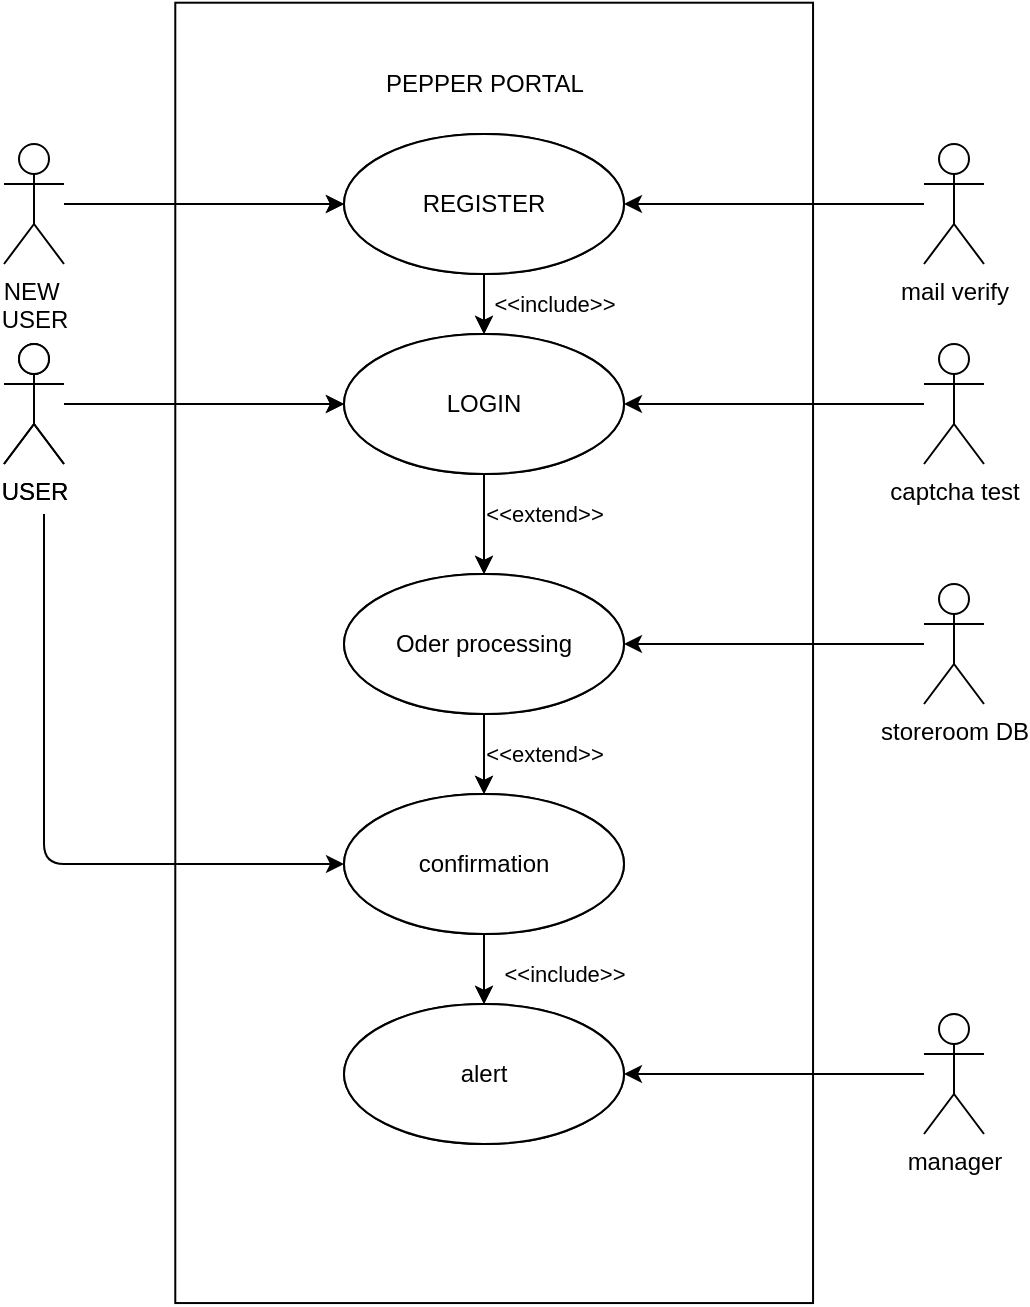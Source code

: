 <mxfile>
    <diagram id="vSFggznAbJeWguTk73ND" name="Page-1">
        <mxGraphModel dx="1256" dy="632" grid="1" gridSize="10" guides="1" tooltips="1" connect="1" arrows="1" fold="1" page="1" pageScale="1" pageWidth="850" pageHeight="1100" math="0" shadow="0">
            <root>
                <mxCell id="0"/>
                <mxCell id="1" parent="0"/>
                <mxCell id="18" value="" style="rounded=0;whiteSpace=wrap;html=1;rotation=90;" parent="1" vertex="1">
                    <mxGeometry x="100" y="320" width="650.17" height="318.88" as="geometry"/>
                </mxCell>
                <mxCell id="5" value="" style="edgeStyle=none;html=1;entryX=0;entryY=0.5;entryDx=0;entryDy=0;" parent="1" source="2" target="15" edge="1">
                    <mxGeometry relative="1" as="geometry">
                        <mxPoint x="350" y="255.385" as="targetPoint"/>
                    </mxGeometry>
                </mxCell>
                <mxCell id="2" value="USER" style="shape=umlActor;verticalLabelPosition=bottom;verticalAlign=top;html=1;outlineConnect=0;" parent="1" vertex="1">
                    <mxGeometry x="180" y="325" width="30" height="60" as="geometry"/>
                </mxCell>
                <mxCell id="25" value="&amp;lt;&amp;lt;extend&amp;gt;&amp;gt;" style="edgeStyle=none;html=1;exitX=0.5;exitY=1;exitDx=0;exitDy=0;entryX=0.5;entryY=0;entryDx=0;entryDy=0;" parent="1" source="12" target="15" edge="1">
                    <mxGeometry x="1" y="212" relative="1" as="geometry">
                        <Array as="points"/>
                        <mxPoint x="-182" y="210" as="offset"/>
                    </mxGeometry>
                </mxCell>
                <mxCell id="12" value="REGISTER" style="ellipse;whiteSpace=wrap;html=1;" parent="1" vertex="1">
                    <mxGeometry x="350" y="220" width="140" height="70" as="geometry"/>
                </mxCell>
                <mxCell id="30" style="edgeStyle=none;html=1;exitX=0.5;exitY=1;exitDx=0;exitDy=0;" parent="1" source="15" target="27" edge="1">
                    <mxGeometry relative="1" as="geometry"/>
                </mxCell>
                <mxCell id="15" value="LOGIN" style="ellipse;whiteSpace=wrap;html=1;" parent="1" vertex="1">
                    <mxGeometry x="350" y="320" width="140" height="70" as="geometry"/>
                </mxCell>
                <mxCell id="23" style="edgeStyle=none;html=1;" parent="1" source="53" target="15" edge="1">
                    <mxGeometry relative="1" as="geometry">
                        <mxPoint x="630" y="355" as="sourcePoint"/>
                    </mxGeometry>
                </mxCell>
                <mxCell id="31" style="edgeStyle=none;html=1;exitX=0.5;exitY=1;exitDx=0;exitDy=0;" parent="1" source="27" target="28" edge="1">
                    <mxGeometry relative="1" as="geometry"/>
                </mxCell>
                <mxCell id="27" value="Oder processing" style="ellipse;whiteSpace=wrap;html=1;" parent="1" vertex="1">
                    <mxGeometry x="350" y="440" width="140" height="70" as="geometry"/>
                </mxCell>
                <mxCell id="34" style="edgeStyle=none;html=1;exitX=0.5;exitY=1;exitDx=0;exitDy=0;entryX=0.5;entryY=0;entryDx=0;entryDy=0;" parent="1" source="28" target="33" edge="1">
                    <mxGeometry relative="1" as="geometry"/>
                </mxCell>
                <mxCell id="28" value="confirmation" style="ellipse;whiteSpace=wrap;html=1;" parent="1" vertex="1">
                    <mxGeometry x="350" y="550" width="140" height="70" as="geometry"/>
                </mxCell>
                <mxCell id="33" value="alert" style="ellipse;whiteSpace=wrap;html=1;" parent="1" vertex="1">
                    <mxGeometry x="350" y="655" width="140" height="70" as="geometry"/>
                </mxCell>
                <mxCell id="41" value="" style="edgeStyle=none;html=1;entryX=0;entryY=0.5;entryDx=0;entryDy=0;" parent="1" source="43" target="51" edge="1">
                    <mxGeometry relative="1" as="geometry">
                        <mxPoint x="350" y="255.385" as="targetPoint"/>
                    </mxGeometry>
                </mxCell>
                <mxCell id="72" value="" style="edgeStyle=none;html=1;entryX=0;entryY=0.5;entryDx=0;entryDy=0;" edge="1" parent="1" target="59">
                    <mxGeometry relative="1" as="geometry">
                        <mxPoint x="200" y="410" as="sourcePoint"/>
                        <mxPoint x="240" y="465" as="targetPoint"/>
                        <Array as="points">
                            <mxPoint x="200" y="585"/>
                        </Array>
                    </mxGeometry>
                </mxCell>
                <mxCell id="43" value="USER" style="shape=umlActor;verticalLabelPosition=bottom;verticalAlign=top;html=1;outlineConnect=0;" parent="1" vertex="1">
                    <mxGeometry x="180" y="325" width="30" height="60" as="geometry"/>
                </mxCell>
                <mxCell id="44" style="edgeStyle=none;html=1;" parent="1" source="45" target="62" edge="1">
                    <mxGeometry relative="1" as="geometry"/>
                </mxCell>
                <mxCell id="45" value="manager" style="shape=umlActor;verticalLabelPosition=bottom;verticalAlign=top;html=1;outlineConnect=0;" parent="1" vertex="1">
                    <mxGeometry x="640" y="660" width="30" height="60" as="geometry"/>
                </mxCell>
                <mxCell id="46" value="&amp;lt;&amp;lt;extend&amp;gt;&amp;gt;" style="edgeStyle=none;html=1;exitX=0.5;exitY=1;exitDx=0;exitDy=0;entryX=0.5;entryY=0;entryDx=0;entryDy=0;" parent="1" source="47" target="51" edge="1">
                    <mxGeometry x="1" y="95" relative="1" as="geometry">
                        <Array as="points"/>
                        <mxPoint x="-65" y="90" as="offset"/>
                    </mxGeometry>
                </mxCell>
                <mxCell id="47" value="REGISTER" style="ellipse;whiteSpace=wrap;html=1;" parent="1" vertex="1">
                    <mxGeometry x="350" y="220" width="140" height="70" as="geometry"/>
                </mxCell>
                <mxCell id="48" style="edgeStyle=none;html=1;entryX=0;entryY=0.5;entryDx=0;entryDy=0;" parent="1" source="49" target="47" edge="1">
                    <mxGeometry relative="1" as="geometry"/>
                </mxCell>
                <mxCell id="70" value="" style="edgeStyle=none;html=1;" edge="1" parent="1" source="49" target="47">
                    <mxGeometry relative="1" as="geometry"/>
                </mxCell>
                <mxCell id="49" value="NEW&amp;nbsp;&lt;br&gt;USER" style="shape=umlActor;verticalLabelPosition=bottom;verticalAlign=top;html=1;outlineConnect=0;" parent="1" vertex="1">
                    <mxGeometry x="180" y="225" width="30" height="60" as="geometry"/>
                </mxCell>
                <mxCell id="50" style="edgeStyle=none;html=1;exitX=0.5;exitY=1;exitDx=0;exitDy=0;" parent="1" source="51" target="57" edge="1">
                    <mxGeometry relative="1" as="geometry"/>
                </mxCell>
                <mxCell id="51" value="LOGIN" style="ellipse;whiteSpace=wrap;html=1;" parent="1" vertex="1">
                    <mxGeometry x="350" y="320" width="140" height="70" as="geometry"/>
                </mxCell>
                <mxCell id="53" value="captcha test" style="shape=umlActor;verticalLabelPosition=bottom;verticalAlign=top;html=1;outlineConnect=0;" parent="1" vertex="1">
                    <mxGeometry x="640" y="325" width="30" height="60" as="geometry"/>
                </mxCell>
                <mxCell id="54" style="edgeStyle=none;html=1;entryX=1;entryY=0.5;entryDx=0;entryDy=0;" parent="1" source="55" target="47" edge="1">
                    <mxGeometry relative="1" as="geometry"/>
                </mxCell>
                <mxCell id="55" value="mail verify" style="shape=umlActor;verticalLabelPosition=bottom;verticalAlign=top;html=1;outlineConnect=0;" parent="1" vertex="1">
                    <mxGeometry x="640" y="225" width="30" height="60" as="geometry"/>
                </mxCell>
                <mxCell id="56" style="edgeStyle=none;html=1;exitX=0.5;exitY=1;exitDx=0;exitDy=0;" parent="1" source="57" target="59" edge="1">
                    <mxGeometry relative="1" as="geometry"/>
                </mxCell>
                <mxCell id="57" value="Oder processing" style="ellipse;whiteSpace=wrap;html=1;" parent="1" vertex="1">
                    <mxGeometry x="350" y="440" width="140" height="70" as="geometry"/>
                </mxCell>
                <mxCell id="58" value="&amp;lt;&amp;lt;include&amp;gt;&amp;gt;" style="edgeStyle=none;html=1;exitX=0.5;exitY=1;exitDx=0;exitDy=0;entryX=0.5;entryY=0;entryDx=0;entryDy=0;" parent="1" edge="1">
                    <mxGeometry x="0.143" y="40" relative="1" as="geometry">
                        <mxPoint as="offset"/>
                        <mxPoint x="420" y="620" as="sourcePoint"/>
                        <mxPoint x="420" y="655" as="targetPoint"/>
                    </mxGeometry>
                </mxCell>
                <mxCell id="59" value="confirmation" style="ellipse;whiteSpace=wrap;html=1;" parent="1" vertex="1">
                    <mxGeometry x="350" y="550" width="140" height="70" as="geometry"/>
                </mxCell>
                <mxCell id="60" style="edgeStyle=none;html=1;entryX=1;entryY=0.5;entryDx=0;entryDy=0;" parent="1" source="61" target="57" edge="1">
                    <mxGeometry relative="1" as="geometry">
                        <mxPoint x="620" y="475" as="sourcePoint"/>
                    </mxGeometry>
                </mxCell>
                <mxCell id="61" value="storeroom DB" style="shape=umlActor;verticalLabelPosition=bottom;verticalAlign=top;html=1;outlineConnect=0;" parent="1" vertex="1">
                    <mxGeometry x="640" y="445" width="30" height="60" as="geometry"/>
                </mxCell>
                <mxCell id="62" value="alert" style="ellipse;whiteSpace=wrap;html=1;" parent="1" vertex="1">
                    <mxGeometry x="350" y="655" width="140" height="70" as="geometry"/>
                </mxCell>
                <mxCell id="63" value="PEPPER PORTAL" style="text;html=1;align=center;verticalAlign=middle;resizable=0;points=[];autosize=1;strokeColor=none;fillColor=none;" parent="1" vertex="1">
                    <mxGeometry x="360" y="180" width="120" height="30" as="geometry"/>
                </mxCell>
                <mxCell id="68" value="&amp;lt;&amp;lt;include&amp;gt;&amp;gt;" style="text;html=1;align=center;verticalAlign=middle;resizable=0;points=[];autosize=1;strokeColor=none;fillColor=none;fontSize=11;" parent="1" vertex="1">
                    <mxGeometry x="415" y="290" width="80" height="30" as="geometry"/>
                </mxCell>
            </root>
        </mxGraphModel>
    </diagram>
</mxfile>